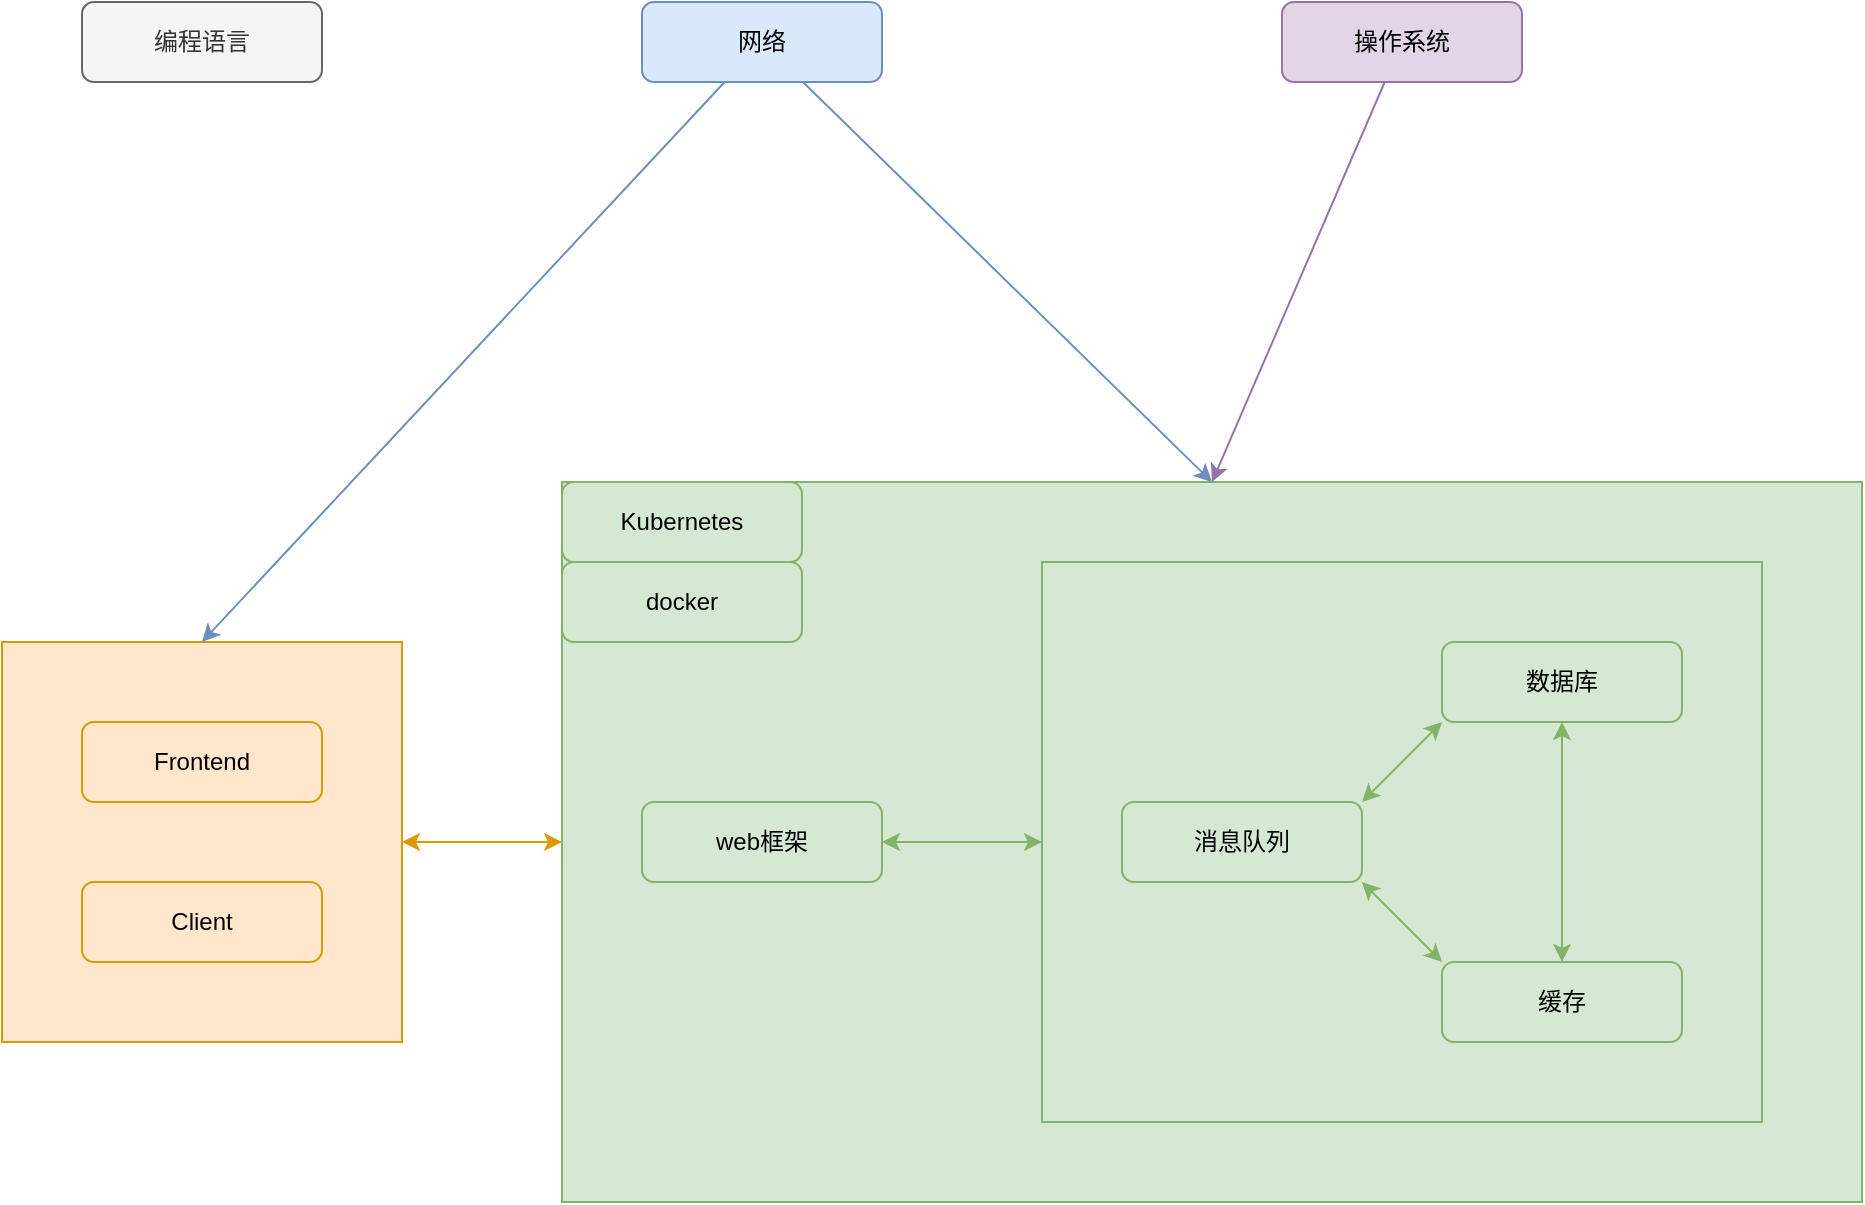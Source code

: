 <mxfile version="14.1.8" type="github">
  <diagram id="i9Na1WUHlVNheihL2Nnd" name="map">
    <mxGraphModel dx="2075" dy="1882" grid="1" gridSize="10" guides="1" tooltips="1" connect="1" arrows="1" fold="1" page="1" pageScale="1" pageWidth="827" pageHeight="1169" math="0" shadow="0">
      <root>
        <mxCell id="0" />
        <mxCell id="1" parent="0" />
        <mxCell id="KNmqLgusESgDuQbrJQ3--17" value="" style="rounded=0;whiteSpace=wrap;html=1;fillColor=#d5e8d4;strokeColor=#82b366;" vertex="1" parent="1">
          <mxGeometry x="200" y="40" width="650" height="360" as="geometry" />
        </mxCell>
        <mxCell id="KNmqLgusESgDuQbrJQ3--18" style="edgeStyle=none;rounded=0;orthogonalLoop=1;jettySize=auto;html=1;exitX=1;exitY=0.5;exitDx=0;exitDy=0;entryX=0;entryY=0.5;entryDx=0;entryDy=0;startArrow=classic;startFill=1;fillColor=#ffe6cc;strokeColor=#d79b00;" edge="1" parent="1" source="KNmqLgusESgDuQbrJQ3--15" target="KNmqLgusESgDuQbrJQ3--17">
          <mxGeometry relative="1" as="geometry" />
        </mxCell>
        <mxCell id="KNmqLgusESgDuQbrJQ3--15" value="" style="rounded=0;whiteSpace=wrap;html=1;fillColor=#ffe6cc;strokeColor=#d79b00;" vertex="1" parent="1">
          <mxGeometry x="-80" y="120" width="200" height="200" as="geometry" />
        </mxCell>
        <mxCell id="KNmqLgusESgDuQbrJQ3--13" value="" style="rounded=0;whiteSpace=wrap;html=1;fillColor=#d5e8d4;strokeColor=#82b366;" vertex="1" parent="1">
          <mxGeometry x="440" y="80" width="360" height="280" as="geometry" />
        </mxCell>
        <mxCell id="KNmqLgusESgDuQbrJQ3--1" value="编程语言" style="rounded=1;whiteSpace=wrap;html=1;fillColor=#f5f5f5;strokeColor=#666666;fontColor=#333333;" vertex="1" parent="1">
          <mxGeometry x="-40" y="-200" width="120" height="40" as="geometry" />
        </mxCell>
        <mxCell id="KNmqLgusESgDuQbrJQ3--12" style="edgeStyle=none;rounded=0;orthogonalLoop=1;jettySize=auto;html=1;exitX=0;exitY=1;exitDx=0;exitDy=0;entryX=1;entryY=0;entryDx=0;entryDy=0;startArrow=classic;startFill=1;fillColor=#d5e8d4;strokeColor=#82b366;" edge="1" parent="1" source="KNmqLgusESgDuQbrJQ3--2" target="KNmqLgusESgDuQbrJQ3--4">
          <mxGeometry relative="1" as="geometry" />
        </mxCell>
        <mxCell id="KNmqLgusESgDuQbrJQ3--2" value="数据库" style="rounded=1;whiteSpace=wrap;html=1;fillColor=#d5e8d4;strokeColor=#82b366;" vertex="1" parent="1">
          <mxGeometry x="640" y="120" width="120" height="40" as="geometry" />
        </mxCell>
        <mxCell id="KNmqLgusESgDuQbrJQ3--11" style="edgeStyle=none;rounded=0;orthogonalLoop=1;jettySize=auto;html=1;exitX=0.5;exitY=0;exitDx=0;exitDy=0;entryX=0.5;entryY=1;entryDx=0;entryDy=0;startArrow=classic;startFill=1;fillColor=#d5e8d4;strokeColor=#82b366;" edge="1" parent="1" source="KNmqLgusESgDuQbrJQ3--3" target="KNmqLgusESgDuQbrJQ3--2">
          <mxGeometry relative="1" as="geometry" />
        </mxCell>
        <mxCell id="KNmqLgusESgDuQbrJQ3--3" value="缓存" style="rounded=1;whiteSpace=wrap;html=1;fillColor=#d5e8d4;strokeColor=#82b366;" vertex="1" parent="1">
          <mxGeometry x="640" y="280" width="120" height="40" as="geometry" />
        </mxCell>
        <mxCell id="KNmqLgusESgDuQbrJQ3--10" style="rounded=0;orthogonalLoop=1;jettySize=auto;html=1;entryX=0;entryY=0;entryDx=0;entryDy=0;exitX=1;exitY=1;exitDx=0;exitDy=0;startArrow=classic;startFill=1;fillColor=#d5e8d4;strokeColor=#82b366;" edge="1" parent="1" source="KNmqLgusESgDuQbrJQ3--4" target="KNmqLgusESgDuQbrJQ3--3">
          <mxGeometry relative="1" as="geometry" />
        </mxCell>
        <mxCell id="KNmqLgusESgDuQbrJQ3--4" value="消息队列" style="rounded=1;whiteSpace=wrap;html=1;fillColor=#d5e8d4;strokeColor=#82b366;" vertex="1" parent="1">
          <mxGeometry x="480" y="200" width="120" height="40" as="geometry" />
        </mxCell>
        <mxCell id="KNmqLgusESgDuQbrJQ3--14" style="edgeStyle=none;rounded=0;orthogonalLoop=1;jettySize=auto;html=1;entryX=0;entryY=0.5;entryDx=0;entryDy=0;startArrow=classic;startFill=1;fillColor=#d5e8d4;strokeColor=#82b366;" edge="1" parent="1" source="KNmqLgusESgDuQbrJQ3--5" target="KNmqLgusESgDuQbrJQ3--13">
          <mxGeometry relative="1" as="geometry" />
        </mxCell>
        <mxCell id="KNmqLgusESgDuQbrJQ3--5" value="web框架&lt;br&gt;" style="rounded=1;whiteSpace=wrap;html=1;fillColor=#d5e8d4;strokeColor=#82b366;" vertex="1" parent="1">
          <mxGeometry x="240" y="200" width="120" height="40" as="geometry" />
        </mxCell>
        <mxCell id="KNmqLgusESgDuQbrJQ3--6" value="Kubernetes" style="rounded=1;whiteSpace=wrap;html=1;fillColor=#d5e8d4;strokeColor=#82b366;" vertex="1" parent="1">
          <mxGeometry x="200" y="40" width="120" height="40" as="geometry" />
        </mxCell>
        <mxCell id="KNmqLgusESgDuQbrJQ3--7" value="docker" style="rounded=1;whiteSpace=wrap;html=1;fillColor=#d5e8d4;strokeColor=#82b366;" vertex="1" parent="1">
          <mxGeometry x="200" y="80" width="120" height="40" as="geometry" />
        </mxCell>
        <mxCell id="KNmqLgusESgDuQbrJQ3--8" value="Frontend" style="rounded=1;whiteSpace=wrap;html=1;fillColor=#ffe6cc;strokeColor=#d79b00;" vertex="1" parent="1">
          <mxGeometry x="-40" y="160" width="120" height="40" as="geometry" />
        </mxCell>
        <mxCell id="KNmqLgusESgDuQbrJQ3--9" value="Client" style="rounded=1;whiteSpace=wrap;html=1;fillColor=#ffe6cc;strokeColor=#d79b00;" vertex="1" parent="1">
          <mxGeometry x="-40" y="240" width="120" height="40" as="geometry" />
        </mxCell>
        <mxCell id="KNmqLgusESgDuQbrJQ3--21" style="edgeStyle=none;rounded=0;orthogonalLoop=1;jettySize=auto;html=1;startArrow=none;startFill=0;entryX=0.5;entryY=0;entryDx=0;entryDy=0;fillColor=#dae8fc;strokeColor=#6c8ebf;" edge="1" parent="1" source="KNmqLgusESgDuQbrJQ3--20" target="KNmqLgusESgDuQbrJQ3--15">
          <mxGeometry relative="1" as="geometry">
            <mxPoint x="160" y="220" as="targetPoint" />
          </mxGeometry>
        </mxCell>
        <mxCell id="KNmqLgusESgDuQbrJQ3--22" style="edgeStyle=none;rounded=0;orthogonalLoop=1;jettySize=auto;html=1;entryX=0.5;entryY=0;entryDx=0;entryDy=0;startArrow=none;startFill=0;fillColor=#dae8fc;strokeColor=#6c8ebf;" edge="1" parent="1" source="KNmqLgusESgDuQbrJQ3--20" target="KNmqLgusESgDuQbrJQ3--17">
          <mxGeometry relative="1" as="geometry" />
        </mxCell>
        <mxCell id="KNmqLgusESgDuQbrJQ3--20" value="网络" style="rounded=1;whiteSpace=wrap;html=1;fillColor=#dae8fc;strokeColor=#6c8ebf;" vertex="1" parent="1">
          <mxGeometry x="240" y="-200" width="120" height="40" as="geometry" />
        </mxCell>
        <mxCell id="KNmqLgusESgDuQbrJQ3--24" style="edgeStyle=none;rounded=0;orthogonalLoop=1;jettySize=auto;html=1;entryX=0.5;entryY=0;entryDx=0;entryDy=0;startArrow=none;startFill=0;fontColor=#FFFFFF;fillColor=#e1d5e7;strokeColor=#9673a6;" edge="1" parent="1" source="KNmqLgusESgDuQbrJQ3--23" target="KNmqLgusESgDuQbrJQ3--17">
          <mxGeometry relative="1" as="geometry" />
        </mxCell>
        <mxCell id="KNmqLgusESgDuQbrJQ3--23" value="操作系统" style="rounded=1;whiteSpace=wrap;html=1;fillColor=#e1d5e7;strokeColor=#9673a6;" vertex="1" parent="1">
          <mxGeometry x="560" y="-200" width="120" height="40" as="geometry" />
        </mxCell>
      </root>
    </mxGraphModel>
  </diagram>
</mxfile>
